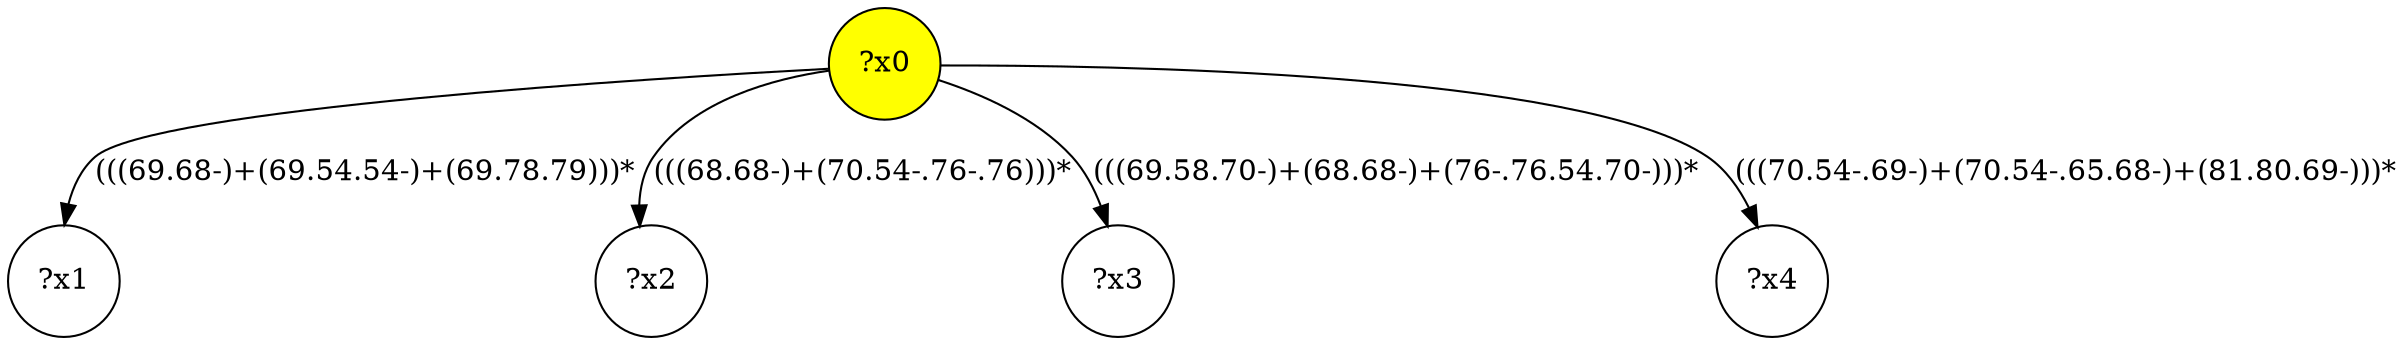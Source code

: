 digraph g {
	x0 [fillcolor="yellow", style="filled," shape=circle, label="?x0"];
	x1 [shape=circle, label="?x1"];
	x0 -> x1 [label="(((69.68-)+(69.54.54-)+(69.78.79)))*"];
	x2 [shape=circle, label="?x2"];
	x0 -> x2 [label="(((68.68-)+(70.54-.76-.76)))*"];
	x3 [shape=circle, label="?x3"];
	x0 -> x3 [label="(((69.58.70-)+(68.68-)+(76-.76.54.70-)))*"];
	x4 [shape=circle, label="?x4"];
	x0 -> x4 [label="(((70.54-.69-)+(70.54-.65.68-)+(81.80.69-)))*"];
}
